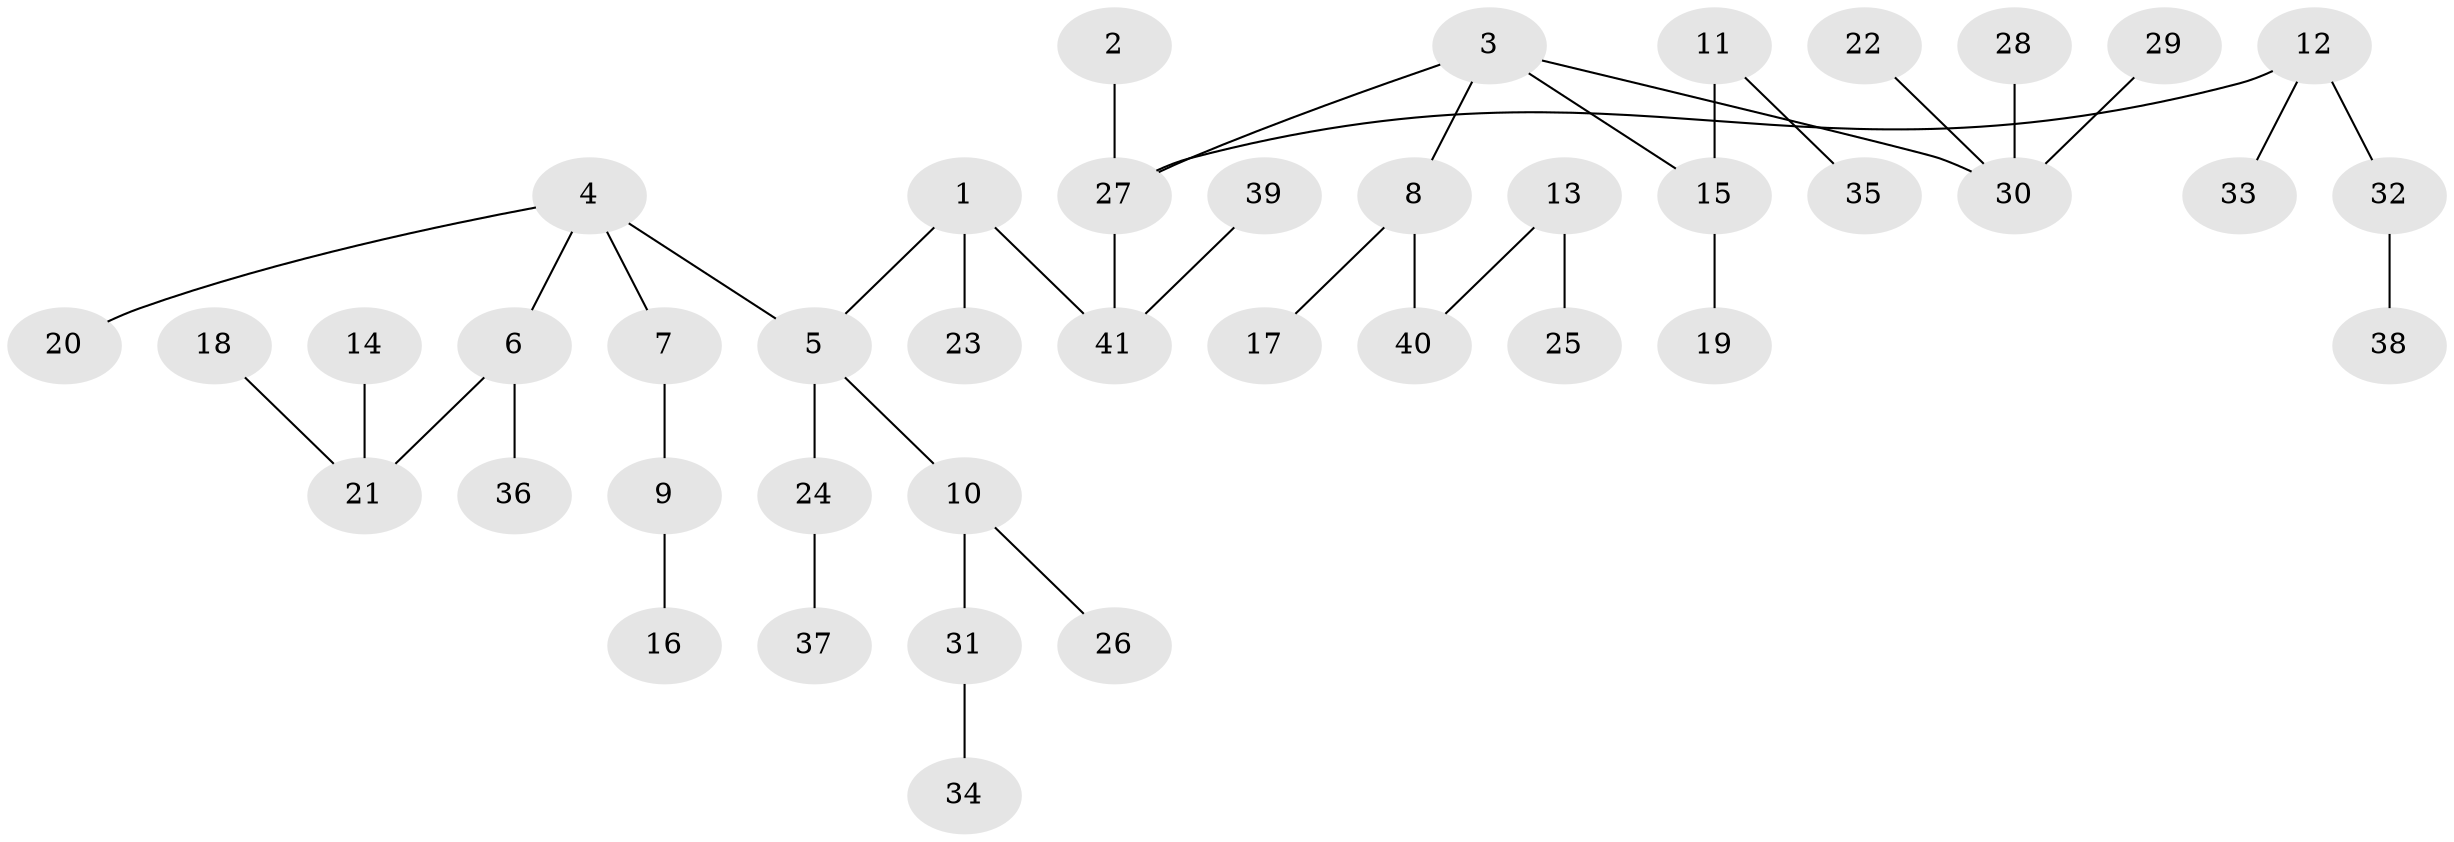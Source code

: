 // original degree distribution, {3: 0.10975609756097561, 4: 0.07317073170731707, 6: 0.012195121951219513, 5: 0.04878048780487805, 2: 0.2804878048780488, 1: 0.47560975609756095}
// Generated by graph-tools (version 1.1) at 2025/02/03/09/25 03:02:16]
// undirected, 41 vertices, 40 edges
graph export_dot {
graph [start="1"]
  node [color=gray90,style=filled];
  1;
  2;
  3;
  4;
  5;
  6;
  7;
  8;
  9;
  10;
  11;
  12;
  13;
  14;
  15;
  16;
  17;
  18;
  19;
  20;
  21;
  22;
  23;
  24;
  25;
  26;
  27;
  28;
  29;
  30;
  31;
  32;
  33;
  34;
  35;
  36;
  37;
  38;
  39;
  40;
  41;
  1 -- 5 [weight=1.0];
  1 -- 23 [weight=1.0];
  1 -- 41 [weight=1.0];
  2 -- 27 [weight=1.0];
  3 -- 8 [weight=1.0];
  3 -- 15 [weight=1.0];
  3 -- 27 [weight=1.0];
  3 -- 30 [weight=1.0];
  4 -- 5 [weight=1.0];
  4 -- 6 [weight=1.0];
  4 -- 7 [weight=1.0];
  4 -- 20 [weight=1.0];
  5 -- 10 [weight=1.0];
  5 -- 24 [weight=1.0];
  6 -- 21 [weight=1.0];
  6 -- 36 [weight=1.0];
  7 -- 9 [weight=1.0];
  8 -- 17 [weight=1.0];
  8 -- 40 [weight=1.0];
  9 -- 16 [weight=1.0];
  10 -- 26 [weight=1.0];
  10 -- 31 [weight=1.0];
  11 -- 15 [weight=1.0];
  11 -- 35 [weight=1.0];
  12 -- 27 [weight=1.0];
  12 -- 32 [weight=1.0];
  12 -- 33 [weight=1.0];
  13 -- 25 [weight=1.0];
  13 -- 40 [weight=1.0];
  14 -- 21 [weight=1.0];
  15 -- 19 [weight=1.0];
  18 -- 21 [weight=1.0];
  22 -- 30 [weight=1.0];
  24 -- 37 [weight=1.0];
  27 -- 41 [weight=1.0];
  28 -- 30 [weight=1.0];
  29 -- 30 [weight=1.0];
  31 -- 34 [weight=1.0];
  32 -- 38 [weight=1.0];
  39 -- 41 [weight=1.0];
}
